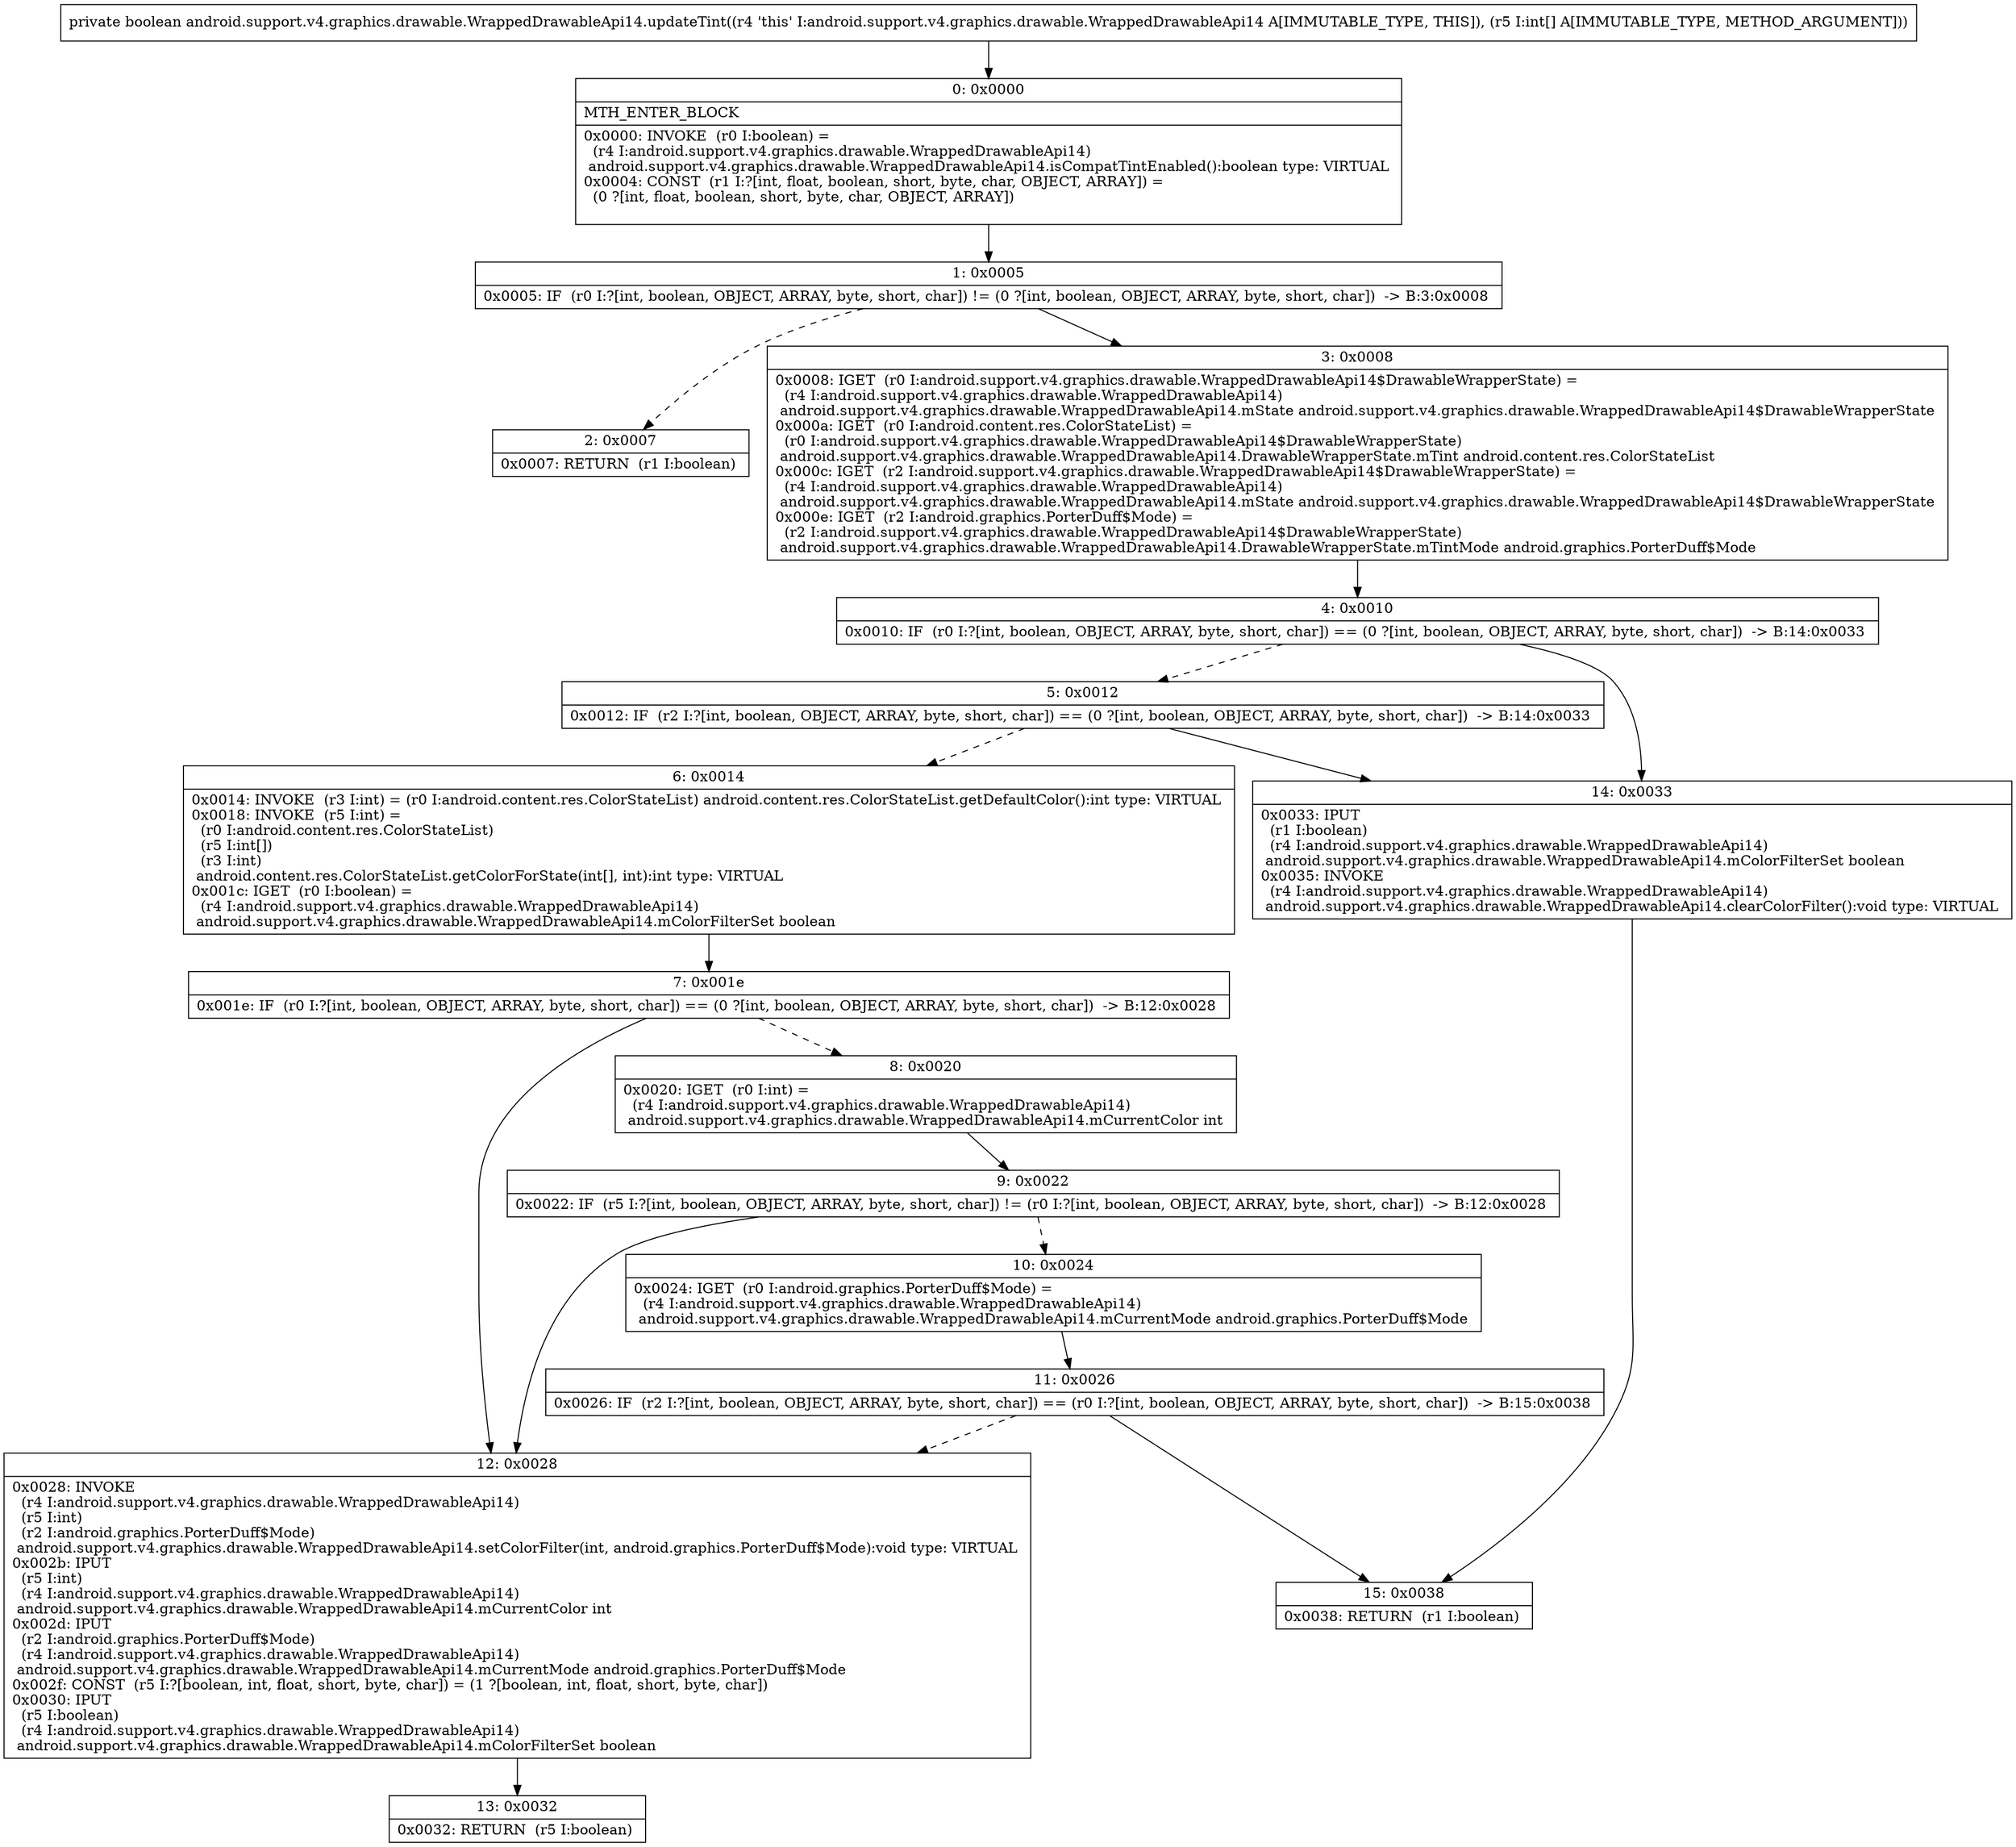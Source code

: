 digraph "CFG forandroid.support.v4.graphics.drawable.WrappedDrawableApi14.updateTint([I)Z" {
Node_0 [shape=record,label="{0\:\ 0x0000|MTH_ENTER_BLOCK\l|0x0000: INVOKE  (r0 I:boolean) = \l  (r4 I:android.support.v4.graphics.drawable.WrappedDrawableApi14)\l android.support.v4.graphics.drawable.WrappedDrawableApi14.isCompatTintEnabled():boolean type: VIRTUAL \l0x0004: CONST  (r1 I:?[int, float, boolean, short, byte, char, OBJECT, ARRAY]) = \l  (0 ?[int, float, boolean, short, byte, char, OBJECT, ARRAY])\l \l}"];
Node_1 [shape=record,label="{1\:\ 0x0005|0x0005: IF  (r0 I:?[int, boolean, OBJECT, ARRAY, byte, short, char]) != (0 ?[int, boolean, OBJECT, ARRAY, byte, short, char])  \-\> B:3:0x0008 \l}"];
Node_2 [shape=record,label="{2\:\ 0x0007|0x0007: RETURN  (r1 I:boolean) \l}"];
Node_3 [shape=record,label="{3\:\ 0x0008|0x0008: IGET  (r0 I:android.support.v4.graphics.drawable.WrappedDrawableApi14$DrawableWrapperState) = \l  (r4 I:android.support.v4.graphics.drawable.WrappedDrawableApi14)\l android.support.v4.graphics.drawable.WrappedDrawableApi14.mState android.support.v4.graphics.drawable.WrappedDrawableApi14$DrawableWrapperState \l0x000a: IGET  (r0 I:android.content.res.ColorStateList) = \l  (r0 I:android.support.v4.graphics.drawable.WrappedDrawableApi14$DrawableWrapperState)\l android.support.v4.graphics.drawable.WrappedDrawableApi14.DrawableWrapperState.mTint android.content.res.ColorStateList \l0x000c: IGET  (r2 I:android.support.v4.graphics.drawable.WrappedDrawableApi14$DrawableWrapperState) = \l  (r4 I:android.support.v4.graphics.drawable.WrappedDrawableApi14)\l android.support.v4.graphics.drawable.WrappedDrawableApi14.mState android.support.v4.graphics.drawable.WrappedDrawableApi14$DrawableWrapperState \l0x000e: IGET  (r2 I:android.graphics.PorterDuff$Mode) = \l  (r2 I:android.support.v4.graphics.drawable.WrappedDrawableApi14$DrawableWrapperState)\l android.support.v4.graphics.drawable.WrappedDrawableApi14.DrawableWrapperState.mTintMode android.graphics.PorterDuff$Mode \l}"];
Node_4 [shape=record,label="{4\:\ 0x0010|0x0010: IF  (r0 I:?[int, boolean, OBJECT, ARRAY, byte, short, char]) == (0 ?[int, boolean, OBJECT, ARRAY, byte, short, char])  \-\> B:14:0x0033 \l}"];
Node_5 [shape=record,label="{5\:\ 0x0012|0x0012: IF  (r2 I:?[int, boolean, OBJECT, ARRAY, byte, short, char]) == (0 ?[int, boolean, OBJECT, ARRAY, byte, short, char])  \-\> B:14:0x0033 \l}"];
Node_6 [shape=record,label="{6\:\ 0x0014|0x0014: INVOKE  (r3 I:int) = (r0 I:android.content.res.ColorStateList) android.content.res.ColorStateList.getDefaultColor():int type: VIRTUAL \l0x0018: INVOKE  (r5 I:int) = \l  (r0 I:android.content.res.ColorStateList)\l  (r5 I:int[])\l  (r3 I:int)\l android.content.res.ColorStateList.getColorForState(int[], int):int type: VIRTUAL \l0x001c: IGET  (r0 I:boolean) = \l  (r4 I:android.support.v4.graphics.drawable.WrappedDrawableApi14)\l android.support.v4.graphics.drawable.WrappedDrawableApi14.mColorFilterSet boolean \l}"];
Node_7 [shape=record,label="{7\:\ 0x001e|0x001e: IF  (r0 I:?[int, boolean, OBJECT, ARRAY, byte, short, char]) == (0 ?[int, boolean, OBJECT, ARRAY, byte, short, char])  \-\> B:12:0x0028 \l}"];
Node_8 [shape=record,label="{8\:\ 0x0020|0x0020: IGET  (r0 I:int) = \l  (r4 I:android.support.v4.graphics.drawable.WrappedDrawableApi14)\l android.support.v4.graphics.drawable.WrappedDrawableApi14.mCurrentColor int \l}"];
Node_9 [shape=record,label="{9\:\ 0x0022|0x0022: IF  (r5 I:?[int, boolean, OBJECT, ARRAY, byte, short, char]) != (r0 I:?[int, boolean, OBJECT, ARRAY, byte, short, char])  \-\> B:12:0x0028 \l}"];
Node_10 [shape=record,label="{10\:\ 0x0024|0x0024: IGET  (r0 I:android.graphics.PorterDuff$Mode) = \l  (r4 I:android.support.v4.graphics.drawable.WrappedDrawableApi14)\l android.support.v4.graphics.drawable.WrappedDrawableApi14.mCurrentMode android.graphics.PorterDuff$Mode \l}"];
Node_11 [shape=record,label="{11\:\ 0x0026|0x0026: IF  (r2 I:?[int, boolean, OBJECT, ARRAY, byte, short, char]) == (r0 I:?[int, boolean, OBJECT, ARRAY, byte, short, char])  \-\> B:15:0x0038 \l}"];
Node_12 [shape=record,label="{12\:\ 0x0028|0x0028: INVOKE  \l  (r4 I:android.support.v4.graphics.drawable.WrappedDrawableApi14)\l  (r5 I:int)\l  (r2 I:android.graphics.PorterDuff$Mode)\l android.support.v4.graphics.drawable.WrappedDrawableApi14.setColorFilter(int, android.graphics.PorterDuff$Mode):void type: VIRTUAL \l0x002b: IPUT  \l  (r5 I:int)\l  (r4 I:android.support.v4.graphics.drawable.WrappedDrawableApi14)\l android.support.v4.graphics.drawable.WrappedDrawableApi14.mCurrentColor int \l0x002d: IPUT  \l  (r2 I:android.graphics.PorterDuff$Mode)\l  (r4 I:android.support.v4.graphics.drawable.WrappedDrawableApi14)\l android.support.v4.graphics.drawable.WrappedDrawableApi14.mCurrentMode android.graphics.PorterDuff$Mode \l0x002f: CONST  (r5 I:?[boolean, int, float, short, byte, char]) = (1 ?[boolean, int, float, short, byte, char]) \l0x0030: IPUT  \l  (r5 I:boolean)\l  (r4 I:android.support.v4.graphics.drawable.WrappedDrawableApi14)\l android.support.v4.graphics.drawable.WrappedDrawableApi14.mColorFilterSet boolean \l}"];
Node_13 [shape=record,label="{13\:\ 0x0032|0x0032: RETURN  (r5 I:boolean) \l}"];
Node_14 [shape=record,label="{14\:\ 0x0033|0x0033: IPUT  \l  (r1 I:boolean)\l  (r4 I:android.support.v4.graphics.drawable.WrappedDrawableApi14)\l android.support.v4.graphics.drawable.WrappedDrawableApi14.mColorFilterSet boolean \l0x0035: INVOKE  \l  (r4 I:android.support.v4.graphics.drawable.WrappedDrawableApi14)\l android.support.v4.graphics.drawable.WrappedDrawableApi14.clearColorFilter():void type: VIRTUAL \l}"];
Node_15 [shape=record,label="{15\:\ 0x0038|0x0038: RETURN  (r1 I:boolean) \l}"];
MethodNode[shape=record,label="{private boolean android.support.v4.graphics.drawable.WrappedDrawableApi14.updateTint((r4 'this' I:android.support.v4.graphics.drawable.WrappedDrawableApi14 A[IMMUTABLE_TYPE, THIS]), (r5 I:int[] A[IMMUTABLE_TYPE, METHOD_ARGUMENT])) }"];
MethodNode -> Node_0;
Node_0 -> Node_1;
Node_1 -> Node_2[style=dashed];
Node_1 -> Node_3;
Node_3 -> Node_4;
Node_4 -> Node_5[style=dashed];
Node_4 -> Node_14;
Node_5 -> Node_6[style=dashed];
Node_5 -> Node_14;
Node_6 -> Node_7;
Node_7 -> Node_8[style=dashed];
Node_7 -> Node_12;
Node_8 -> Node_9;
Node_9 -> Node_10[style=dashed];
Node_9 -> Node_12;
Node_10 -> Node_11;
Node_11 -> Node_12[style=dashed];
Node_11 -> Node_15;
Node_12 -> Node_13;
Node_14 -> Node_15;
}

